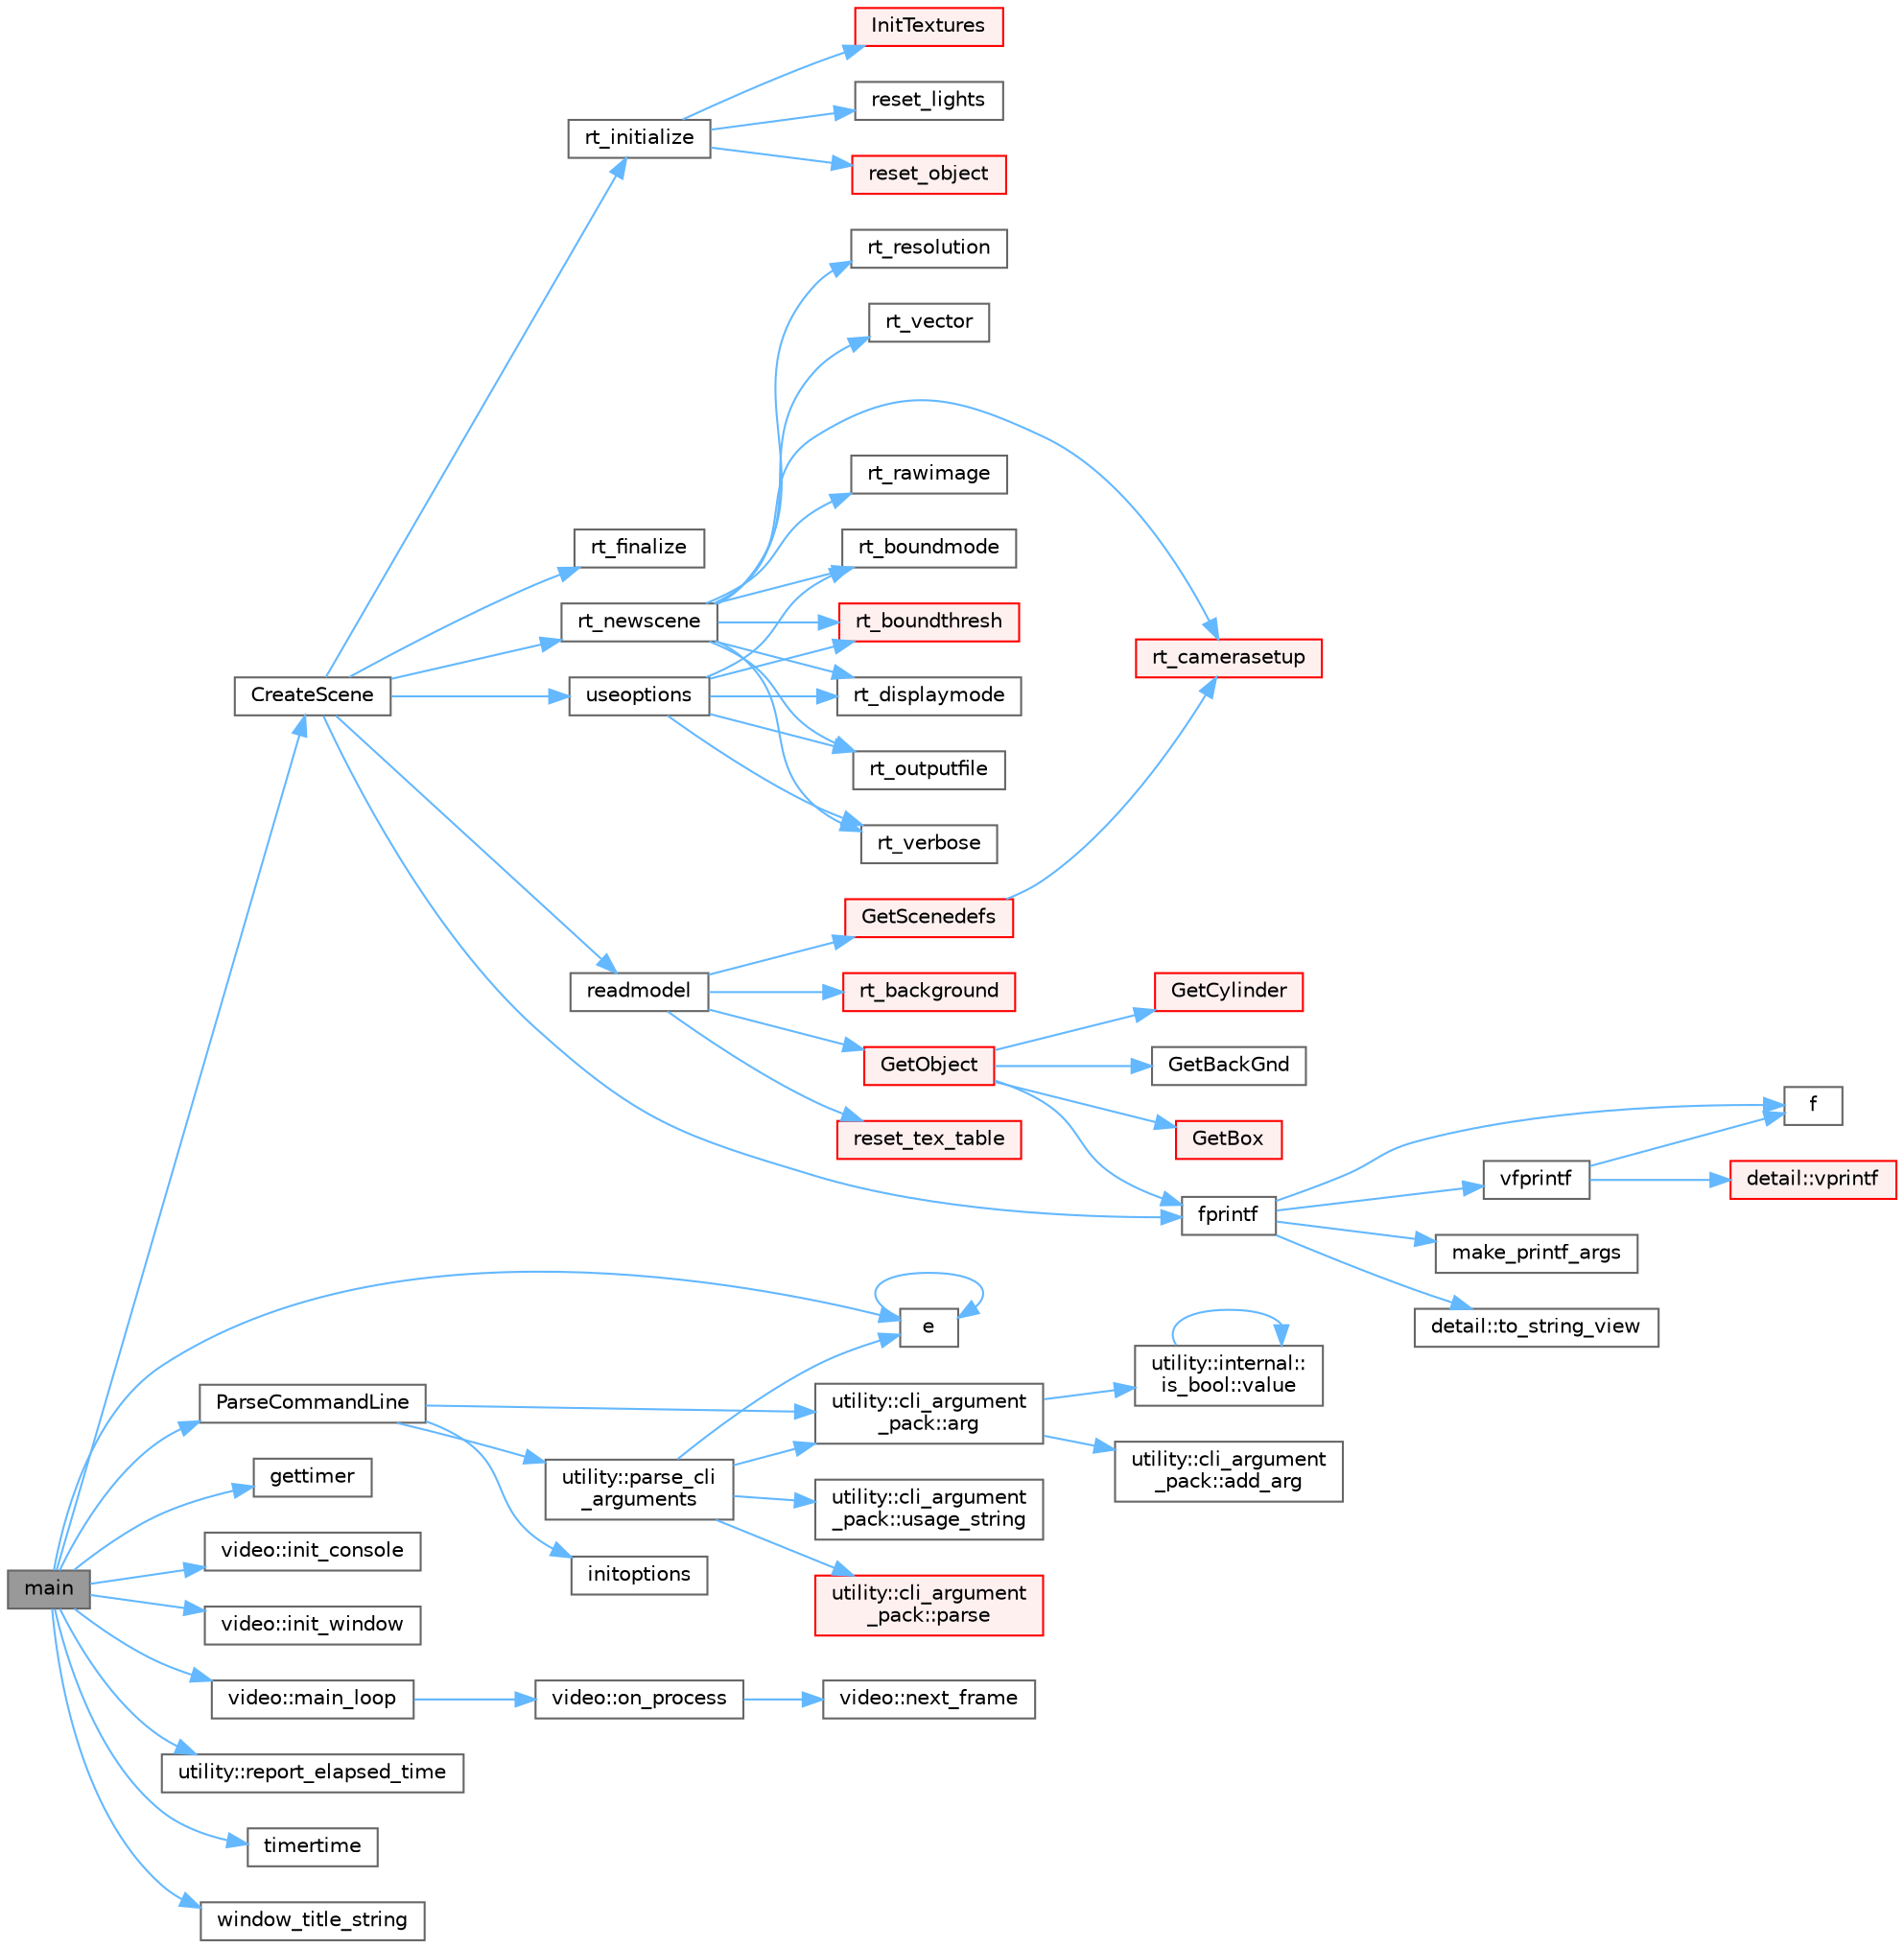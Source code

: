 digraph "main"
{
 // LATEX_PDF_SIZE
  bgcolor="transparent";
  edge [fontname=Helvetica,fontsize=10,labelfontname=Helvetica,labelfontsize=10];
  node [fontname=Helvetica,fontsize=10,shape=box,height=0.2,width=0.4];
  rankdir="LR";
  Node1 [id="Node000001",label="main",height=0.2,width=0.4,color="gray40", fillcolor="grey60", style="filled", fontcolor="black",tooltip=" "];
  Node1 -> Node2 [id="edge1_Node000001_Node000002",color="steelblue1",style="solid",tooltip=" "];
  Node2 [id="Node000002",label="CreateScene",height=0.2,width=0.4,color="grey40", fillcolor="white", style="filled",URL="$external_2taskflow_23rd-party_2tbb_2examples_2parallel__for_2tachyon_2src_2main_8cpp.html#a42e4eaec2170f30713ff5339818b7a6c",tooltip=" "];
  Node2 -> Node3 [id="edge2_Node000002_Node000003",color="steelblue1",style="solid",tooltip=" "];
  Node3 [id="Node000003",label="fprintf",height=0.2,width=0.4,color="grey40", fillcolor="white", style="filled",URL="$printf_8h.html#a9f315126362cae9675de1642105e631e",tooltip=" "];
  Node3 -> Node4 [id="edge3_Node000003_Node000004",color="steelblue1",style="solid",tooltip=" "];
  Node4 [id="Node000004",label="f",height=0.2,width=0.4,color="grey40", fillcolor="white", style="filled",URL="$cxx11__tensor__map_8cpp.html#a7f507fea02198f6cb81c86640c7b1a4e",tooltip=" "];
  Node3 -> Node5 [id="edge4_Node000003_Node000005",color="steelblue1",style="solid",tooltip=" "];
  Node5 [id="Node000005",label="make_printf_args",height=0.2,width=0.4,color="grey40", fillcolor="white", style="filled",URL="$printf_8h.html#a27dcc0efcda04388971dbea3c875f122",tooltip=" "];
  Node3 -> Node6 [id="edge5_Node000003_Node000006",color="steelblue1",style="solid",tooltip=" "];
  Node6 [id="Node000006",label="detail::to_string_view",height=0.2,width=0.4,color="grey40", fillcolor="white", style="filled",URL="$namespacedetail.html#abeae79fa3e1eded2d8fbd56cc9f0960e",tooltip=" "];
  Node3 -> Node7 [id="edge6_Node000003_Node000007",color="steelblue1",style="solid",tooltip=" "];
  Node7 [id="Node000007",label="vfprintf",height=0.2,width=0.4,color="grey40", fillcolor="white", style="filled",URL="$printf_8h.html#abb30aad964fc771fb52cf3ad88649df2",tooltip=" "];
  Node7 -> Node4 [id="edge7_Node000007_Node000004",color="steelblue1",style="solid",tooltip=" "];
  Node7 -> Node8 [id="edge8_Node000007_Node000008",color="steelblue1",style="solid",tooltip=" "];
  Node8 [id="Node000008",label="detail::vprintf",height=0.2,width=0.4,color="red", fillcolor="#FFF0F0", style="filled",URL="$namespacedetail.html#a1c8c2218e4c822aa8f743fb9c573717f",tooltip=" "];
  Node2 -> Node35 [id="edge9_Node000002_Node000035",color="steelblue1",style="solid",tooltip=" "];
  Node35 [id="Node000035",label="readmodel",height=0.2,width=0.4,color="grey40", fillcolor="white", style="filled",URL="$parse_8cpp.html#a692b8f7a06833a1a2e626e68d130cfd6",tooltip=" "];
  Node35 -> Node36 [id="edge10_Node000035_Node000036",color="steelblue1",style="solid",tooltip=" "];
  Node36 [id="Node000036",label="GetObject",height=0.2,width=0.4,color="red", fillcolor="#FFF0F0", style="filled",URL="$parse_8cpp.html#a2f2f1587f77dab125e1f0d587f80c9dc",tooltip=" "];
  Node36 -> Node3 [id="edge11_Node000036_Node000003",color="steelblue1",style="solid",tooltip=" "];
  Node36 -> Node37 [id="edge12_Node000036_Node000037",color="steelblue1",style="solid",tooltip=" "];
  Node37 [id="Node000037",label="GetBackGnd",height=0.2,width=0.4,color="grey40", fillcolor="white", style="filled",URL="$parse_8cpp.html#a73a913bfd95c9b1e7dfc3e84c0fcf105",tooltip=" "];
  Node36 -> Node38 [id="edge13_Node000036_Node000038",color="steelblue1",style="solid",tooltip=" "];
  Node38 [id="Node000038",label="GetBox",height=0.2,width=0.4,color="red", fillcolor="#FFF0F0", style="filled",URL="$parse_8cpp.html#aa54d43e677c1d7969b2d5c74a0a47151",tooltip=" "];
  Node36 -> Node85 [id="edge14_Node000036_Node000085",color="steelblue1",style="solid",tooltip=" "];
  Node85 [id="Node000085",label="GetCylinder",height=0.2,width=0.4,color="red", fillcolor="#FFF0F0", style="filled",URL="$parse_8cpp.html#a69c8ef9f85812f7a69a56ea96bba4c8f",tooltip=" "];
  Node35 -> Node155 [id="edge15_Node000035_Node000155",color="steelblue1",style="solid",tooltip=" "];
  Node155 [id="Node000155",label="GetScenedefs",height=0.2,width=0.4,color="red", fillcolor="#FFF0F0", style="filled",URL="$parse_8cpp.html#afa18577b912fc9c0ad98eab5c46ccf61",tooltip=" "];
  Node155 -> Node156 [id="edge16_Node000155_Node000156",color="steelblue1",style="solid",tooltip=" "];
  Node156 [id="Node000156",label="rt_camerasetup",height=0.2,width=0.4,color="red", fillcolor="#FFF0F0", style="filled",URL="$api_8cpp.html#a26dba9fd9c894597b4e4087b1598fea8",tooltip=" "];
  Node35 -> Node162 [id="edge17_Node000035_Node000162",color="steelblue1",style="solid",tooltip=" "];
  Node162 [id="Node000162",label="reset_tex_table",height=0.2,width=0.4,color="red", fillcolor="#FFF0F0", style="filled",URL="$parse_8cpp.html#acdcfff0809758b9f6eb79ecfe1d4cf01",tooltip=" "];
  Node35 -> Node163 [id="edge18_Node000035_Node000163",color="steelblue1",style="solid",tooltip=" "];
  Node163 [id="Node000163",label="rt_background",height=0.2,width=0.4,color="red", fillcolor="#FFF0F0", style="filled",URL="$api_8cpp.html#a823c0cf79e023946d4a166ab7d9390e5",tooltip=" "];
  Node2 -> Node52 [id="edge19_Node000002_Node000052",color="steelblue1",style="solid",tooltip=" "];
  Node52 [id="Node000052",label="rt_finalize",height=0.2,width=0.4,color="grey40", fillcolor="white", style="filled",URL="$tachyon__video_8cpp.html#a846c00845423b3f83b3192ae8b179604",tooltip=" "];
  Node2 -> Node164 [id="edge20_Node000002_Node000164",color="steelblue1",style="solid",tooltip=" "];
  Node164 [id="Node000164",label="rt_initialize",height=0.2,width=0.4,color="grey40", fillcolor="white", style="filled",URL="$api_8cpp.html#aef31db2e27c337ece30ace44718584d7",tooltip=" "];
  Node164 -> Node165 [id="edge21_Node000164_Node000165",color="steelblue1",style="solid",tooltip=" "];
  Node165 [id="Node000165",label="InitTextures",height=0.2,width=0.4,color="red", fillcolor="#FFF0F0", style="filled",URL="$texture_8cpp.html#a5b98183570c34a40b965033447ac11b7",tooltip=" "];
  Node164 -> Node168 [id="edge22_Node000164_Node000168",color="steelblue1",style="solid",tooltip=" "];
  Node168 [id="Node000168",label="reset_lights",height=0.2,width=0.4,color="grey40", fillcolor="white", style="filled",URL="$shade_8cpp.html#ab904ac2f7d4dcf50ef013627d9c9801a",tooltip=" "];
  Node164 -> Node169 [id="edge23_Node000164_Node000169",color="steelblue1",style="solid",tooltip=" "];
  Node169 [id="Node000169",label="reset_object",height=0.2,width=0.4,color="red", fillcolor="#FFF0F0", style="filled",URL="$intersect_8cpp.html#aa12cd0a61aa89cbe28232e6f95b89167",tooltip=" "];
  Node2 -> Node171 [id="edge24_Node000002_Node000171",color="steelblue1",style="solid",tooltip=" "];
  Node171 [id="Node000171",label="rt_newscene",height=0.2,width=0.4,color="grey40", fillcolor="white", style="filled",URL="$api_8cpp.html#aaa22e1f71987512dd4b30f953f69903a",tooltip=" "];
  Node171 -> Node172 [id="edge25_Node000171_Node000172",color="steelblue1",style="solid",tooltip=" "];
  Node172 [id="Node000172",label="rt_boundmode",height=0.2,width=0.4,color="grey40", fillcolor="white", style="filled",URL="$api_8cpp.html#aff38a2465adeaf8c5c1f270a27e52d83",tooltip=" "];
  Node171 -> Node173 [id="edge26_Node000171_Node000173",color="steelblue1",style="solid",tooltip=" "];
  Node173 [id="Node000173",label="rt_boundthresh",height=0.2,width=0.4,color="red", fillcolor="#FFF0F0", style="filled",URL="$api_8cpp.html#a182f54611652cf88c917bb32a8c01266",tooltip=" "];
  Node171 -> Node156 [id="edge27_Node000171_Node000156",color="steelblue1",style="solid",tooltip=" "];
  Node171 -> Node175 [id="edge28_Node000171_Node000175",color="steelblue1",style="solid",tooltip=" "];
  Node175 [id="Node000175",label="rt_displaymode",height=0.2,width=0.4,color="grey40", fillcolor="white", style="filled",URL="$api_8cpp.html#adb7c6a07a5d4b9110c3876b45fcbef54",tooltip=" "];
  Node171 -> Node159 [id="edge29_Node000171_Node000159",color="steelblue1",style="solid",tooltip=" "];
  Node159 [id="Node000159",label="rt_outputfile",height=0.2,width=0.4,color="grey40", fillcolor="white", style="filled",URL="$api_8cpp.html#a25cebed430559ec353924df0b366ae64",tooltip=" "];
  Node171 -> Node176 [id="edge30_Node000171_Node000176",color="steelblue1",style="solid",tooltip=" "];
  Node176 [id="Node000176",label="rt_rawimage",height=0.2,width=0.4,color="grey40", fillcolor="white", style="filled",URL="$api_8cpp.html#ad9660451b8e6ff7839a431ef8359fb1d",tooltip=" "];
  Node171 -> Node160 [id="edge31_Node000171_Node000160",color="steelblue1",style="solid",tooltip=" "];
  Node160 [id="Node000160",label="rt_resolution",height=0.2,width=0.4,color="grey40", fillcolor="white", style="filled",URL="$api_8cpp.html#a9e633c12cacf4e0747e765fa53526f07",tooltip=" "];
  Node171 -> Node100 [id="edge32_Node000171_Node000100",color="steelblue1",style="solid",tooltip=" "];
  Node100 [id="Node000100",label="rt_vector",height=0.2,width=0.4,color="grey40", fillcolor="white", style="filled",URL="$api_8cpp.html#a9b017b63a636ae42a231a39a741e1c00",tooltip=" "];
  Node171 -> Node161 [id="edge33_Node000171_Node000161",color="steelblue1",style="solid",tooltip=" "];
  Node161 [id="Node000161",label="rt_verbose",height=0.2,width=0.4,color="grey40", fillcolor="white", style="filled",URL="$api_8cpp.html#a748149534a7055ec1b10ed67f07c0086",tooltip=" "];
  Node2 -> Node177 [id="edge34_Node000002_Node000177",color="steelblue1",style="solid",tooltip=" "];
  Node177 [id="Node000177",label="useoptions",height=0.2,width=0.4,color="grey40", fillcolor="white", style="filled",URL="$external_2taskflow_23rd-party_2tbb_2examples_2parallel__for_2tachyon_2src_2main_8cpp.html#a3bbb48485ff9e0e80fb4e18bf7404431",tooltip=" "];
  Node177 -> Node172 [id="edge35_Node000177_Node000172",color="steelblue1",style="solid",tooltip=" "];
  Node177 -> Node173 [id="edge36_Node000177_Node000173",color="steelblue1",style="solid",tooltip=" "];
  Node177 -> Node175 [id="edge37_Node000177_Node000175",color="steelblue1",style="solid",tooltip=" "];
  Node177 -> Node159 [id="edge38_Node000177_Node000159",color="steelblue1",style="solid",tooltip=" "];
  Node177 -> Node161 [id="edge39_Node000177_Node000161",color="steelblue1",style="solid",tooltip=" "];
  Node1 -> Node178 [id="edge40_Node000001_Node000178",color="steelblue1",style="solid",tooltip=" "];
  Node178 [id="Node000178",label="e",height=0.2,width=0.4,color="grey40", fillcolor="white", style="filled",URL="$_cwise__array__power__array_8cpp.html#a9cb86ff854760bf91a154f2724a9101d",tooltip=" "];
  Node178 -> Node178 [id="edge41_Node000178_Node000178",color="steelblue1",style="solid",tooltip=" "];
  Node1 -> Node179 [id="edge42_Node000001_Node000179",color="steelblue1",style="solid",tooltip=" "];
  Node179 [id="Node000179",label="gettimer",height=0.2,width=0.4,color="grey40", fillcolor="white", style="filled",URL="$util_8cpp.html#a782ec058364834c8e950f3dd8367c53e",tooltip=" "];
  Node1 -> Node180 [id="edge43_Node000001_Node000180",color="steelblue1",style="solid",tooltip=" "];
  Node180 [id="Node000180",label="video::init_console",height=0.2,width=0.4,color="grey40", fillcolor="white", style="filled",URL="$classvideo.html#adf4c9da52e37d92fec1e34bbe3f6afbd",tooltip="initialize console. returns true if console is available"];
  Node1 -> Node181 [id="edge44_Node000001_Node000181",color="steelblue1",style="solid",tooltip=" "];
  Node181 [id="Node000181",label="video::init_window",height=0.2,width=0.4,color="grey40", fillcolor="white", style="filled",URL="$classvideo.html#a1d7ed9754a9fb22fb94600cf4e538caa",tooltip="initialize graphical video system"];
  Node1 -> Node182 [id="edge45_Node000001_Node000182",color="steelblue1",style="solid",tooltip=" "];
  Node182 [id="Node000182",label="video::main_loop",height=0.2,width=0.4,color="grey40", fillcolor="white", style="filled",URL="$classvideo.html#a664f8ebc86f954bb4435c34b62116611",tooltip="Do standard event & processing loop. Use threaded = true to separate event/updating loop from frame p..."];
  Node182 -> Node183 [id="edge46_Node000182_Node000183",color="steelblue1",style="solid",tooltip=" "];
  Node183 [id="Node000183",label="video::on_process",height=0.2,width=0.4,color="grey40", fillcolor="white", style="filled",URL="$classvideo.html#a9cd55e23921c925eb2c912e40df96d05",tooltip="Main processing loop. Redefine with your own"];
  Node183 -> Node184 [id="edge47_Node000183_Node000184",color="steelblue1",style="solid",tooltip=" "];
  Node184 [id="Node000184",label="video::next_frame",height=0.2,width=0.4,color="grey40", fillcolor="white", style="filled",URL="$classvideo.html#a267748c31dee7dd46d47b575373959db",tooltip="Process next frame"];
  Node1 -> Node185 [id="edge48_Node000001_Node000185",color="steelblue1",style="solid",tooltip=" "];
  Node185 [id="Node000185",label="ParseCommandLine",height=0.2,width=0.4,color="grey40", fillcolor="white", style="filled",URL="$external_2taskflow_23rd-party_2tbb_2examples_2parallel__for_2tachyon_2src_2main_8cpp.html#a057e2b1d94ef881ddc1962ad15a63e96",tooltip=" "];
  Node185 -> Node186 [id="edge49_Node000185_Node000186",color="steelblue1",style="solid",tooltip=" "];
  Node186 [id="Node000186",label="utility::cli_argument\l_pack::arg",height=0.2,width=0.4,color="grey40", fillcolor="white", style="filled",URL="$classutility_1_1cli__argument__pack.html#a6fbf22de34c039d07dcc2a93371dccd2",tooltip=" "];
  Node186 -> Node187 [id="edge50_Node000186_Node000187",color="steelblue1",style="solid",tooltip=" "];
  Node187 [id="Node000187",label="utility::cli_argument\l_pack::add_arg",height=0.2,width=0.4,color="grey40", fillcolor="white", style="filled",URL="$classutility_1_1cli__argument__pack.html#ae9d77e671f643cbce799513cbad1b521",tooltip=" "];
  Node186 -> Node188 [id="edge51_Node000186_Node000188",color="steelblue1",style="solid",tooltip=" "];
  Node188 [id="Node000188",label="utility::internal::\lis_bool::value",height=0.2,width=0.4,color="grey40", fillcolor="white", style="filled",URL="$structutility_1_1internal_1_1is__bool.html#a9e899b2b07167e9ac4e6e448db6de089",tooltip=" "];
  Node188 -> Node188 [id="edge52_Node000188_Node000188",color="steelblue1",style="solid",tooltip=" "];
  Node185 -> Node189 [id="edge53_Node000185_Node000189",color="steelblue1",style="solid",tooltip=" "];
  Node189 [id="Node000189",label="initoptions",height=0.2,width=0.4,color="grey40", fillcolor="white", style="filled",URL="$external_2taskflow_23rd-party_2tbb_2examples_2parallel__for_2tachyon_2src_2main_8cpp.html#aac2bc020eb9306032e359e87ddb4e8ff",tooltip=" "];
  Node185 -> Node190 [id="edge54_Node000185_Node000190",color="steelblue1",style="solid",tooltip=" "];
  Node190 [id="Node000190",label="utility::parse_cli\l_arguments",height=0.2,width=0.4,color="grey40", fillcolor="white", style="filled",URL="$namespaceutility.html#abe6afd617ae93bf41147e2d82c23eb07",tooltip=" "];
  Node190 -> Node186 [id="edge55_Node000190_Node000186",color="steelblue1",style="solid",tooltip=" "];
  Node190 -> Node178 [id="edge56_Node000190_Node000178",color="steelblue1",style="solid",tooltip=" "];
  Node190 -> Node191 [id="edge57_Node000190_Node000191",color="steelblue1",style="solid",tooltip=" "];
  Node191 [id="Node000191",label="utility::cli_argument\l_pack::parse",height=0.2,width=0.4,color="red", fillcolor="#FFF0F0", style="filled",URL="$classutility_1_1cli__argument__pack.html#a2d2ad74e2412fe7a37caebd4344e72c4",tooltip=" "];
  Node190 -> Node195 [id="edge58_Node000190_Node000195",color="steelblue1",style="solid",tooltip=" "];
  Node195 [id="Node000195",label="utility::cli_argument\l_pack::usage_string",height=0.2,width=0.4,color="grey40", fillcolor="white", style="filled",URL="$classutility_1_1cli__argument__pack.html#ab6094713efb41401d3c1d10a1598fa71",tooltip=" "];
  Node1 -> Node196 [id="edge59_Node000001_Node000196",color="steelblue1",style="solid",tooltip=" "];
  Node196 [id="Node000196",label="utility::report_elapsed_time",height=0.2,width=0.4,color="grey40", fillcolor="white", style="filled",URL="$namespaceutility.html#ad150a0029de7ebcbcf8fce30429f57c3",tooltip=" "];
  Node1 -> Node197 [id="edge60_Node000001_Node000197",color="steelblue1",style="solid",tooltip=" "];
  Node197 [id="Node000197",label="timertime",height=0.2,width=0.4,color="grey40", fillcolor="white", style="filled",URL="$util_8cpp.html#a76d514f11e0d186b38aed578f83a7001",tooltip=" "];
  Node1 -> Node198 [id="edge61_Node000001_Node000198",color="steelblue1",style="solid",tooltip=" "];
  Node198 [id="Node000198",label="window_title_string",height=0.2,width=0.4,color="grey40", fillcolor="white", style="filled",URL="$external_2taskflow_23rd-party_2tbb_2examples_2parallel__for_2tachyon_2src_2main_8cpp.html#a893bfa0ea6178d09b18c03c8a52dcf82",tooltip=" "];
}
